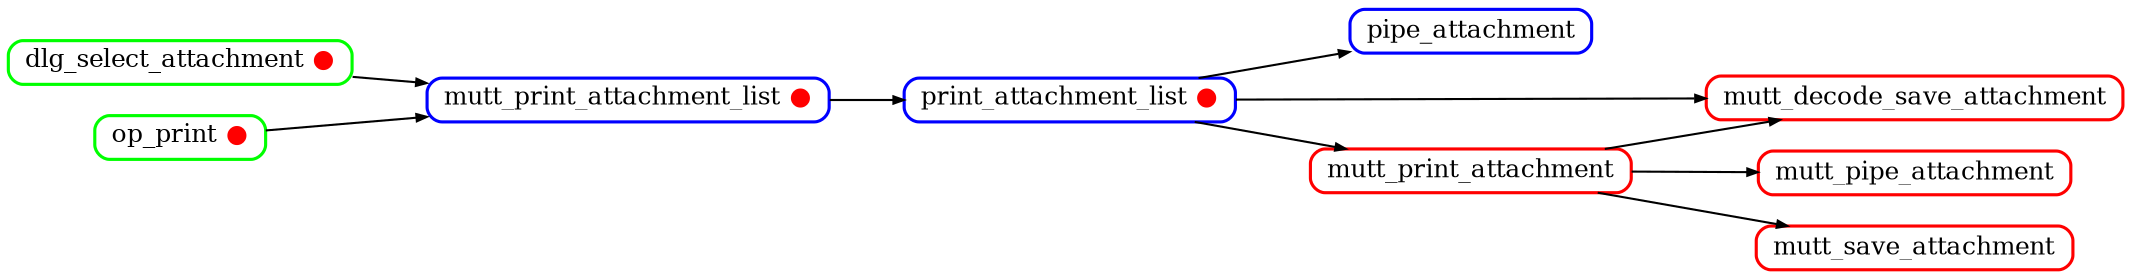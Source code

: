 digraph callgraph {
	graph [
		rankdir="LR"
		nodesep="0.2"
		ranksep="0.5"
		compound="true"
	]

	node [
		shape="Mrecord"
		fontsize="12"
		fillcolor="#ffffff"
		style="filled"
		height="0.2"
		penwidth="1.5"
		color="black"
	]

	edge [
		penwidth="1.0"
		arrowsize="0.5"
	]

	// red ● AttachCtx

	node [ color="#00ff00" ]
	// Attach - attach/dlg_attach.c
	dlg_select_attachment      [ label=<dlg_select_attachment <font color="red">●</font> > ]
	// Compose - compose/functions.c
	op_print                   [ label=<op_print <font color="red">●</font> > ]

	// Attach - attach/recvattach.c
	node [ color="#0000ff" ]
	mutt_print_attachment_list [ label=<mutt_print_attachment_list <font color="red">●</font> > ]
	pipe_attachment
	print_attachment_list      [ label=<print_attachment_list <font color="red">●</font> > ]

	// Attach - attach/mutt_attach.c
	node [ color="#ff0000" ]
	mutt_decode_save_attachment
	mutt_pipe_attachment
	mutt_print_attachment
	mutt_save_attachment

	node [ color="#000000" ]
	dlg_select_attachment -> mutt_print_attachment_list
	mutt_print_attachment -> mutt_decode_save_attachment
	mutt_print_attachment -> mutt_pipe_attachment
	mutt_print_attachment -> mutt_save_attachment
	mutt_print_attachment_list -> print_attachment_list
	op_print -> mutt_print_attachment_list
	print_attachment_list -> mutt_decode_save_attachment
	print_attachment_list -> mutt_print_attachment
	print_attachment_list -> pipe_attachment

}
